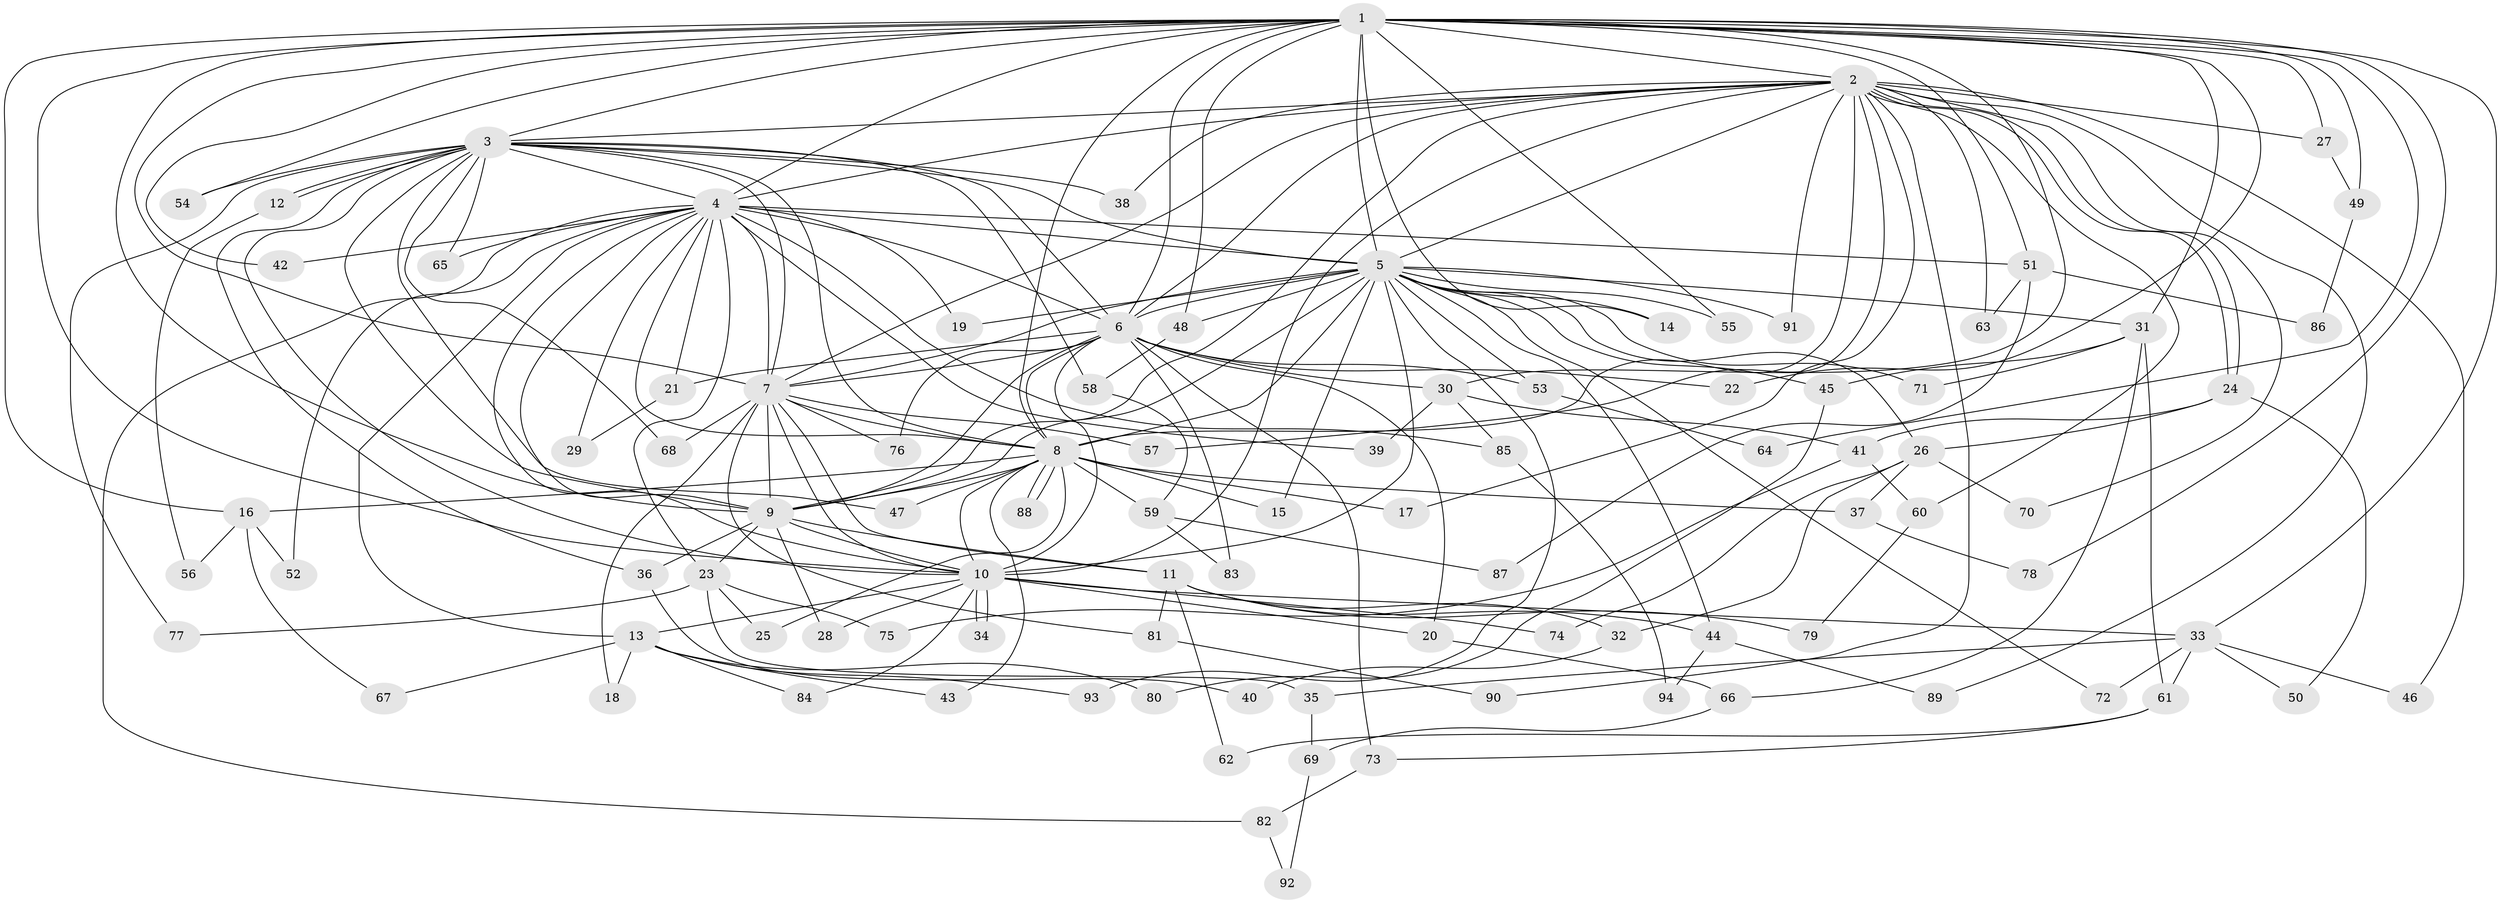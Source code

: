 // Generated by graph-tools (version 1.1) at 2025/14/03/09/25 04:14:09]
// undirected, 94 vertices, 213 edges
graph export_dot {
graph [start="1"]
  node [color=gray90,style=filled];
  1;
  2;
  3;
  4;
  5;
  6;
  7;
  8;
  9;
  10;
  11;
  12;
  13;
  14;
  15;
  16;
  17;
  18;
  19;
  20;
  21;
  22;
  23;
  24;
  25;
  26;
  27;
  28;
  29;
  30;
  31;
  32;
  33;
  34;
  35;
  36;
  37;
  38;
  39;
  40;
  41;
  42;
  43;
  44;
  45;
  46;
  47;
  48;
  49;
  50;
  51;
  52;
  53;
  54;
  55;
  56;
  57;
  58;
  59;
  60;
  61;
  62;
  63;
  64;
  65;
  66;
  67;
  68;
  69;
  70;
  71;
  72;
  73;
  74;
  75;
  76;
  77;
  78;
  79;
  80;
  81;
  82;
  83;
  84;
  85;
  86;
  87;
  88;
  89;
  90;
  91;
  92;
  93;
  94;
  1 -- 2;
  1 -- 3;
  1 -- 4;
  1 -- 5;
  1 -- 6;
  1 -- 7;
  1 -- 8;
  1 -- 9;
  1 -- 10;
  1 -- 14;
  1 -- 16;
  1 -- 22;
  1 -- 27;
  1 -- 30;
  1 -- 31;
  1 -- 33;
  1 -- 42;
  1 -- 48;
  1 -- 49;
  1 -- 51;
  1 -- 54;
  1 -- 55;
  1 -- 64;
  1 -- 78;
  2 -- 3;
  2 -- 4;
  2 -- 5;
  2 -- 6;
  2 -- 7;
  2 -- 8;
  2 -- 9;
  2 -- 10;
  2 -- 17;
  2 -- 24;
  2 -- 24;
  2 -- 27;
  2 -- 38;
  2 -- 46;
  2 -- 57;
  2 -- 60;
  2 -- 63;
  2 -- 70;
  2 -- 89;
  2 -- 90;
  2 -- 91;
  3 -- 4;
  3 -- 5;
  3 -- 6;
  3 -- 7;
  3 -- 8;
  3 -- 9;
  3 -- 10;
  3 -- 12;
  3 -- 12;
  3 -- 36;
  3 -- 38;
  3 -- 47;
  3 -- 54;
  3 -- 58;
  3 -- 65;
  3 -- 68;
  3 -- 77;
  4 -- 5;
  4 -- 6;
  4 -- 7;
  4 -- 8;
  4 -- 9;
  4 -- 10;
  4 -- 13;
  4 -- 19;
  4 -- 21;
  4 -- 23;
  4 -- 29;
  4 -- 39;
  4 -- 42;
  4 -- 51;
  4 -- 52;
  4 -- 65;
  4 -- 82;
  4 -- 85;
  5 -- 6;
  5 -- 7;
  5 -- 8;
  5 -- 9;
  5 -- 10;
  5 -- 14;
  5 -- 15;
  5 -- 19;
  5 -- 26;
  5 -- 31;
  5 -- 44;
  5 -- 45;
  5 -- 48;
  5 -- 53;
  5 -- 55;
  5 -- 71;
  5 -- 72;
  5 -- 91;
  5 -- 93;
  6 -- 7;
  6 -- 8;
  6 -- 9;
  6 -- 10;
  6 -- 20;
  6 -- 21;
  6 -- 22;
  6 -- 30;
  6 -- 53;
  6 -- 73;
  6 -- 76;
  6 -- 83;
  7 -- 8;
  7 -- 9;
  7 -- 10;
  7 -- 11;
  7 -- 18;
  7 -- 57;
  7 -- 68;
  7 -- 76;
  7 -- 81;
  8 -- 9;
  8 -- 10;
  8 -- 15;
  8 -- 16;
  8 -- 17;
  8 -- 25;
  8 -- 37;
  8 -- 43;
  8 -- 47;
  8 -- 59;
  8 -- 88;
  8 -- 88;
  9 -- 10;
  9 -- 11;
  9 -- 23;
  9 -- 28;
  9 -- 36;
  10 -- 13;
  10 -- 20;
  10 -- 28;
  10 -- 33;
  10 -- 34;
  10 -- 34;
  10 -- 74;
  10 -- 84;
  11 -- 32;
  11 -- 44;
  11 -- 62;
  11 -- 79;
  11 -- 81;
  12 -- 56;
  13 -- 18;
  13 -- 43;
  13 -- 67;
  13 -- 80;
  13 -- 84;
  13 -- 93;
  16 -- 52;
  16 -- 56;
  16 -- 67;
  20 -- 66;
  21 -- 29;
  23 -- 25;
  23 -- 35;
  23 -- 75;
  23 -- 77;
  24 -- 26;
  24 -- 41;
  24 -- 50;
  26 -- 32;
  26 -- 37;
  26 -- 70;
  26 -- 74;
  27 -- 49;
  30 -- 39;
  30 -- 41;
  30 -- 85;
  31 -- 45;
  31 -- 61;
  31 -- 66;
  31 -- 71;
  32 -- 40;
  33 -- 35;
  33 -- 46;
  33 -- 50;
  33 -- 61;
  33 -- 72;
  35 -- 69;
  36 -- 40;
  37 -- 78;
  41 -- 60;
  41 -- 75;
  44 -- 89;
  44 -- 94;
  45 -- 80;
  48 -- 58;
  49 -- 86;
  51 -- 63;
  51 -- 86;
  51 -- 87;
  53 -- 64;
  58 -- 59;
  59 -- 83;
  59 -- 87;
  60 -- 79;
  61 -- 62;
  61 -- 73;
  66 -- 69;
  69 -- 92;
  73 -- 82;
  81 -- 90;
  82 -- 92;
  85 -- 94;
}
